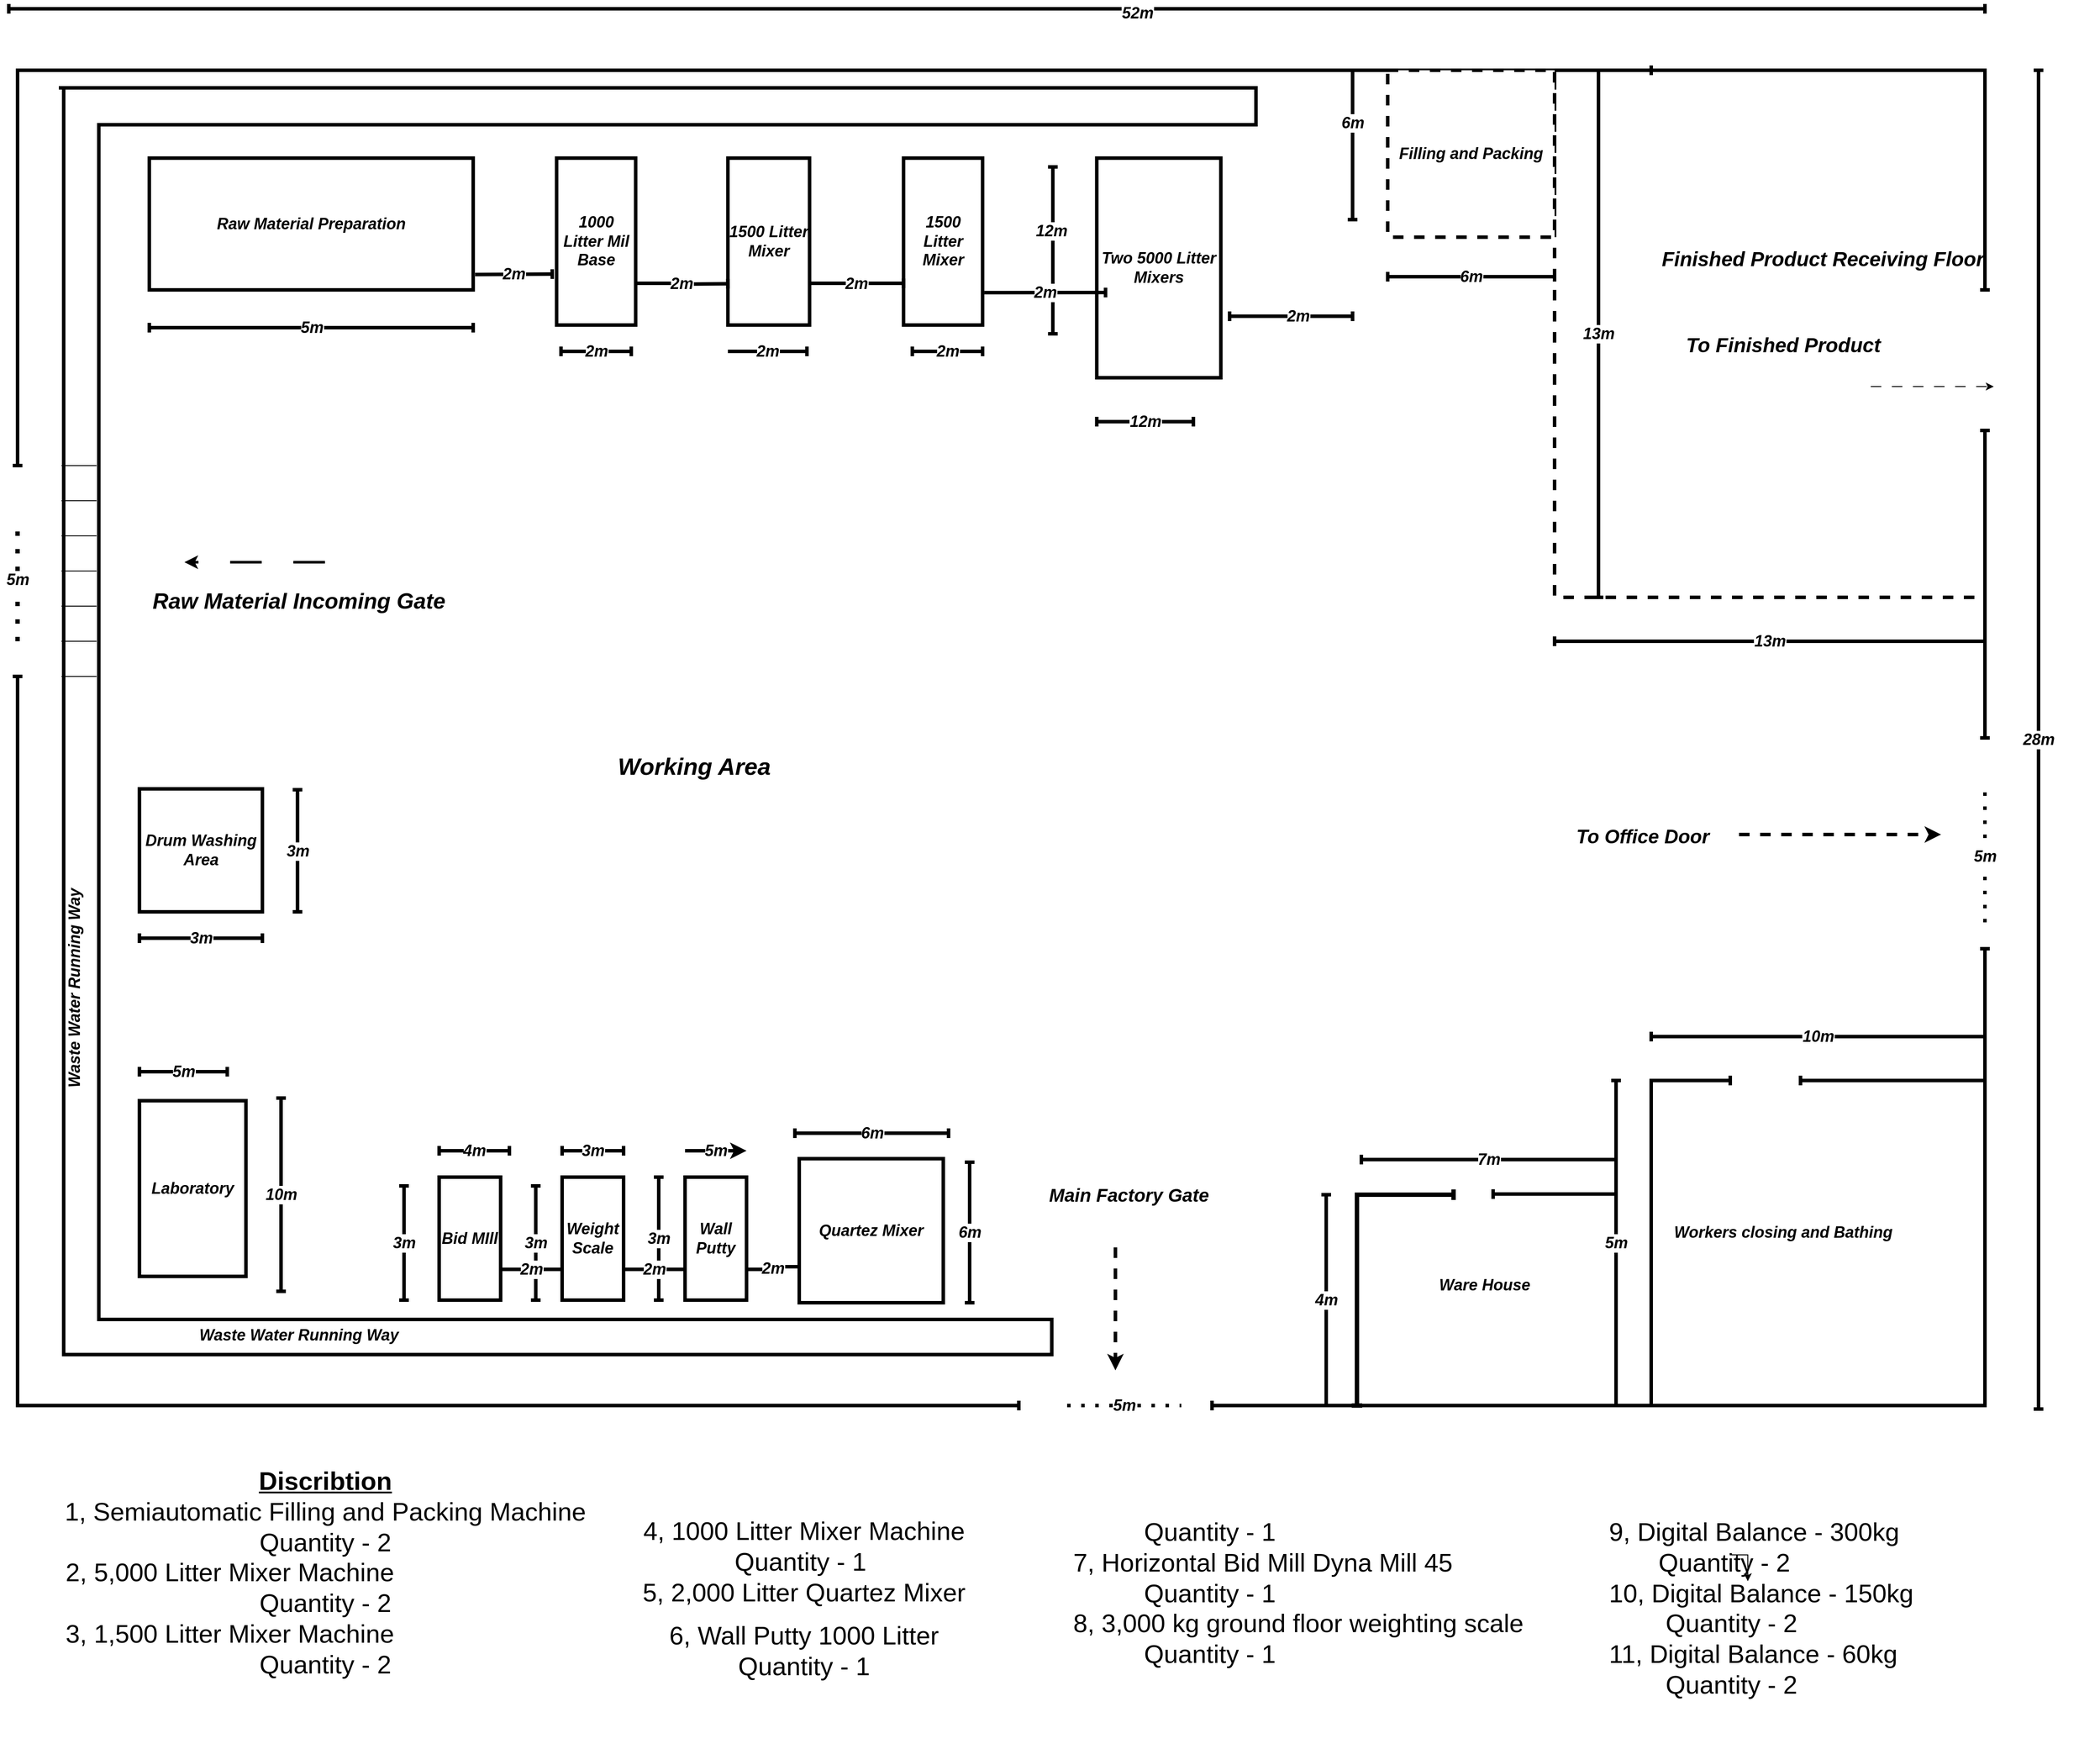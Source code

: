 <mxfile version="21.3.5" type="github">
  <diagram name="Page-1" id="xcbdZKyJoqE-qCtsX5F2">
    <mxGraphModel dx="3340" dy="168" grid="1" gridSize="10" guides="1" tooltips="1" connect="1" arrows="1" fold="1" page="1" pageScale="1" pageWidth="850" pageHeight="1100" math="0" shadow="0">
      <root>
        <mxCell id="0" />
        <mxCell id="1" parent="0" />
        <mxCell id="AoufAqwy2g0qDGBtJwME-7" value="" style="endArrow=baseDash;html=1;rounded=0;edgeStyle=orthogonalEdgeStyle;fontSize=18;fontStyle=3;startArrow=baseDash;startFill=0;endFill=0;strokeWidth=4;" edge="1" parent="1">
          <mxGeometry width="50" height="50" relative="1" as="geometry">
            <mxPoint x="-660" y="2170" as="sourcePoint" />
            <mxPoint x="1580" y="1970" as="targetPoint" />
            <Array as="points">
              <mxPoint x="-660" y="1720" />
              <mxPoint x="1580" y="1720" />
            </Array>
          </mxGeometry>
        </mxCell>
        <mxCell id="AoufAqwy2g0qDGBtJwME-8" value="" style="endArrow=baseDash;html=1;rounded=0;fontSize=18;fontStyle=3;strokeWidth=4;startArrow=baseDash;startFill=0;endFill=0;" edge="1" parent="1">
          <mxGeometry width="50" height="50" relative="1" as="geometry">
            <mxPoint x="-670" y="1650" as="sourcePoint" />
            <mxPoint x="1580" y="1650" as="targetPoint" />
          </mxGeometry>
        </mxCell>
        <mxCell id="AoufAqwy2g0qDGBtJwME-128" value="&lt;font style=&quot;font-size: 18px;&quot;&gt;52m&lt;/font&gt;" style="edgeLabel;html=1;align=center;verticalAlign=middle;resizable=0;points=[];fontStyle=3;fontSize=18;" vertex="1" connectable="0" parent="AoufAqwy2g0qDGBtJwME-8">
          <mxGeometry x="0.142" y="-5" relative="1" as="geometry">
            <mxPoint as="offset" />
          </mxGeometry>
        </mxCell>
        <mxCell id="AoufAqwy2g0qDGBtJwME-9" value="" style="endArrow=baseDash;html=1;rounded=0;fontSize=18;fontStyle=3;startArrow=baseDash;startFill=0;endFill=0;strokeWidth=4;" edge="1" parent="1">
          <mxGeometry width="50" height="50" relative="1" as="geometry">
            <mxPoint x="1580" y="2480" as="sourcePoint" />
            <mxPoint x="1580" y="2130" as="targetPoint" />
          </mxGeometry>
        </mxCell>
        <mxCell id="AoufAqwy2g0qDGBtJwME-10" value="" style="endArrow=baseDash;html=1;rounded=0;edgeStyle=orthogonalEdgeStyle;dashed=1;fontSize=18;fontStyle=3;startArrow=baseDash;startFill=0;endFill=0;strokeWidth=4;" edge="1" parent="1">
          <mxGeometry width="50" height="50" relative="1" as="geometry">
            <mxPoint x="1200" y="1720" as="sourcePoint" />
            <mxPoint x="1580" y="2320" as="targetPoint" />
            <Array as="points">
              <mxPoint x="1090" y="1720" />
              <mxPoint x="1090" y="2320" />
            </Array>
          </mxGeometry>
        </mxCell>
        <mxCell id="AoufAqwy2g0qDGBtJwME-11" value="13m" style="endArrow=baseDash;html=1;rounded=0;fontSize=18;fontStyle=3;startArrow=baseDash;startFill=0;endFill=0;strokeWidth=4;" edge="1" parent="1">
          <mxGeometry width="50" height="50" relative="1" as="geometry">
            <mxPoint x="1140" y="2320" as="sourcePoint" />
            <mxPoint x="1140" y="1720" as="targetPoint" />
          </mxGeometry>
        </mxCell>
        <mxCell id="AoufAqwy2g0qDGBtJwME-12" value="Filling and Packing" style="rounded=0;whiteSpace=wrap;html=1;dashed=1;fontSize=18;fontStyle=3;strokeWidth=4;" vertex="1" parent="1">
          <mxGeometry x="900" y="1720" width="190" height="190" as="geometry" />
        </mxCell>
        <mxCell id="AoufAqwy2g0qDGBtJwME-13" value="6m" style="endArrow=baseDash;html=1;rounded=0;fontSize=18;fontStyle=3;strokeWidth=4;endFill=0;startArrow=baseDash;startFill=0;" edge="1" parent="1">
          <mxGeometry width="50" height="50" relative="1" as="geometry">
            <mxPoint x="900" y="1955" as="sourcePoint" />
            <mxPoint x="1090" y="1955" as="targetPoint" />
          </mxGeometry>
        </mxCell>
        <mxCell id="AoufAqwy2g0qDGBtJwME-14" value="6m" style="endArrow=baseDash;html=1;rounded=0;fontSize=18;fontStyle=3;startArrow=baseDash;startFill=0;endFill=0;strokeWidth=4;" edge="1" parent="1">
          <mxGeometry x="0.294" width="50" height="50" relative="1" as="geometry">
            <mxPoint x="860" y="1890" as="sourcePoint" />
            <mxPoint x="860" y="1720" as="targetPoint" />
            <mxPoint as="offset" />
          </mxGeometry>
        </mxCell>
        <mxCell id="AoufAqwy2g0qDGBtJwME-15" value="Two 5000 Litter Mixers" style="rounded=0;whiteSpace=wrap;html=1;fontSize=18;fontStyle=3;strokeWidth=4;" vertex="1" parent="1">
          <mxGeometry x="568.75" y="1820" width="141.25" height="250" as="geometry" />
        </mxCell>
        <mxCell id="AoufAqwy2g0qDGBtJwME-16" value="12m" style="endArrow=baseDash;html=1;rounded=0;fontSize=18;fontStyle=3;startArrow=baseDash;startFill=0;endFill=0;strokeWidth=4;" edge="1" parent="1">
          <mxGeometry width="50" height="50" relative="1" as="geometry">
            <mxPoint x="678.75" y="2120" as="sourcePoint" />
            <mxPoint x="568.75" y="2120" as="targetPoint" />
          </mxGeometry>
        </mxCell>
        <mxCell id="AoufAqwy2g0qDGBtJwME-17" value="" style="endArrow=baseDash;html=1;rounded=0;fontSize=18;fontStyle=3;startArrow=baseDash;startFill=0;endFill=0;strokeWidth=4;" edge="1" parent="1">
          <mxGeometry width="50" height="50" relative="1" as="geometry">
            <mxPoint x="518.75" y="1830" as="sourcePoint" />
            <mxPoint x="518.75" y="2020" as="targetPoint" />
          </mxGeometry>
        </mxCell>
        <mxCell id="AoufAqwy2g0qDGBtJwME-98" value="12m" style="edgeLabel;html=1;align=center;verticalAlign=middle;resizable=0;points=[];fontSize=18;fontStyle=3" vertex="1" connectable="0" parent="AoufAqwy2g0qDGBtJwME-17">
          <mxGeometry x="-0.236" y="-2" relative="1" as="geometry">
            <mxPoint as="offset" />
          </mxGeometry>
        </mxCell>
        <mxCell id="AoufAqwy2g0qDGBtJwME-18" value="1500 Litter Mixer" style="rounded=0;whiteSpace=wrap;html=1;fontSize=18;fontStyle=3;strokeWidth=4;" vertex="1" parent="1">
          <mxGeometry x="348.75" y="1820" width="90" height="190" as="geometry" />
        </mxCell>
        <mxCell id="AoufAqwy2g0qDGBtJwME-37" value="2m" style="edgeStyle=orthogonalEdgeStyle;rounded=0;orthogonalLoop=1;jettySize=auto;html=1;exitX=1;exitY=0.75;exitDx=0;exitDy=0;entryX=0;entryY=0.75;entryDx=0;entryDy=0;fontSize=18;fontStyle=3;endArrow=baseDash;endFill=0;strokeWidth=4;" edge="1" parent="1" source="AoufAqwy2g0qDGBtJwME-20" target="AoufAqwy2g0qDGBtJwME-18">
          <mxGeometry relative="1" as="geometry" />
        </mxCell>
        <mxCell id="AoufAqwy2g0qDGBtJwME-20" value="1500 Litter Mixer" style="rounded=0;whiteSpace=wrap;html=1;fontSize=18;fontStyle=3;strokeWidth=4;" vertex="1" parent="1">
          <mxGeometry x="148.75" y="1820" width="93" height="190" as="geometry" />
        </mxCell>
        <mxCell id="AoufAqwy2g0qDGBtJwME-38" value="2m" style="edgeStyle=orthogonalEdgeStyle;rounded=0;orthogonalLoop=1;jettySize=auto;html=1;exitX=1;exitY=0.75;exitDx=0;exitDy=0;fontSize=18;fontStyle=3;endArrow=baseDash;endFill=0;strokeWidth=4;" edge="1" parent="1" source="AoufAqwy2g0qDGBtJwME-22">
          <mxGeometry relative="1" as="geometry">
            <mxPoint x="148.75" y="1963" as="targetPoint" />
          </mxGeometry>
        </mxCell>
        <mxCell id="AoufAqwy2g0qDGBtJwME-22" value="1000 Litter Mil Base" style="rounded=0;whiteSpace=wrap;html=1;fontSize=18;fontStyle=3;strokeWidth=4;" vertex="1" parent="1">
          <mxGeometry x="-46.25" y="1820" width="90" height="190" as="geometry" />
        </mxCell>
        <mxCell id="AoufAqwy2g0qDGBtJwME-30" value="Raw Material Preparation" style="rounded=0;whiteSpace=wrap;html=1;fontSize=18;fontStyle=3;strokeWidth=4;" vertex="1" parent="1">
          <mxGeometry x="-510" y="1820" width="368.75" height="150" as="geometry" />
        </mxCell>
        <mxCell id="AoufAqwy2g0qDGBtJwME-33" value="Drum Washing Area" style="whiteSpace=wrap;html=1;aspect=fixed;fontSize=18;fontStyle=3;strokeWidth=4;" vertex="1" parent="1">
          <mxGeometry x="-521.25" y="2538" width="140" height="140" as="geometry" />
        </mxCell>
        <mxCell id="AoufAqwy2g0qDGBtJwME-35" value="2m" style="endArrow=baseDash;html=1;rounded=0;fontSize=18;fontStyle=3;startArrow=baseDash;startFill=0;endFill=0;strokeWidth=4;" edge="1" parent="1">
          <mxGeometry width="50" height="50" relative="1" as="geometry">
            <mxPoint x="358.75" y="2040" as="sourcePoint" />
            <mxPoint x="438.75" y="2040" as="targetPoint" />
          </mxGeometry>
        </mxCell>
        <mxCell id="AoufAqwy2g0qDGBtJwME-36" value="2m" style="endArrow=baseDash;html=1;rounded=0;fontSize=18;exitX=1.021;exitY=0.806;exitDx=0;exitDy=0;exitPerimeter=0;fontStyle=3;endFill=0;strokeWidth=4;" edge="1" parent="1" source="AoufAqwy2g0qDGBtJwME-18">
          <mxGeometry width="50" height="50" relative="1" as="geometry">
            <mxPoint x="503.75" y="1974" as="sourcePoint" />
            <mxPoint x="578.75" y="1973" as="targetPoint" />
          </mxGeometry>
        </mxCell>
        <mxCell id="AoufAqwy2g0qDGBtJwME-46" value="" style="endArrow=baseDash;html=1;rounded=0;fontSize=18;fontStyle=3;endFill=0;startArrow=baseDash;startFill=0;strokeWidth=4;" edge="1" parent="1">
          <mxGeometry width="50" height="50" relative="1" as="geometry">
            <mxPoint x="1370" y="2870" as="sourcePoint" />
            <mxPoint x="1580" y="2870" as="targetPoint" />
          </mxGeometry>
        </mxCell>
        <mxCell id="AoufAqwy2g0qDGBtJwME-47" value="" style="endArrow=baseDash;html=1;rounded=0;fontSize=18;fontStyle=3;endFill=0;startArrow=baseDash;startFill=0;strokeWidth=4;" edge="1" parent="1">
          <mxGeometry width="50" height="50" relative="1" as="geometry">
            <mxPoint x="1290" y="2870" as="sourcePoint" />
            <mxPoint x="1200" y="3240" as="targetPoint" />
            <Array as="points">
              <mxPoint x="1200" y="2870" />
            </Array>
          </mxGeometry>
        </mxCell>
        <mxCell id="AoufAqwy2g0qDGBtJwME-48" value="10m" style="endArrow=baseDash;html=1;rounded=0;fontSize=18;fontStyle=3;endFill=0;startArrow=baseDash;startFill=0;strokeWidth=4;" edge="1" parent="1">
          <mxGeometry width="50" height="50" relative="1" as="geometry">
            <mxPoint x="1200" y="2820" as="sourcePoint" />
            <mxPoint x="1580" y="2820" as="targetPoint" />
          </mxGeometry>
        </mxCell>
        <mxCell id="AoufAqwy2g0qDGBtJwME-49" value="5m" style="endArrow=baseDash;html=1;rounded=0;fontSize=18;fontStyle=3;startArrow=baseDash;startFill=0;endFill=0;strokeWidth=4;" edge="1" parent="1">
          <mxGeometry width="50" height="50" relative="1" as="geometry">
            <mxPoint x="1160" y="2870" as="sourcePoint" />
            <mxPoint x="1160" y="3240" as="targetPoint" />
          </mxGeometry>
        </mxCell>
        <mxCell id="AoufAqwy2g0qDGBtJwME-50" value="" style="endArrow=baseDash;html=1;rounded=0;fontSize=18;fontStyle=3;startArrow=baseDash;startFill=0;strokeWidth=4;endFill=0;" edge="1" parent="1">
          <mxGeometry width="50" height="50" relative="1" as="geometry">
            <mxPoint x="1160" y="2999.29" as="sourcePoint" />
            <mxPoint x="1020" y="2999.29" as="targetPoint" />
          </mxGeometry>
        </mxCell>
        <mxCell id="AoufAqwy2g0qDGBtJwME-51" value="" style="endArrow=baseDash;html=1;rounded=0;fontSize=18;fontStyle=3;startArrow=baseDash;startFill=0;strokeWidth=5;endFill=0;" edge="1" parent="1">
          <mxGeometry width="50" height="50" relative="1" as="geometry">
            <mxPoint x="975" y="3000" as="sourcePoint" />
            <mxPoint x="865" y="3240" as="targetPoint" />
            <Array as="points">
              <mxPoint x="865" y="3000" />
            </Array>
          </mxGeometry>
        </mxCell>
        <mxCell id="AoufAqwy2g0qDGBtJwME-52" value="7m" style="endArrow=baseDash;html=1;rounded=0;fontSize=18;fontStyle=3;endFill=0;startArrow=baseDash;startFill=0;strokeWidth=4;" edge="1" parent="1">
          <mxGeometry width="50" height="50" relative="1" as="geometry">
            <mxPoint x="870" y="2960" as="sourcePoint" />
            <mxPoint x="1160" y="2960" as="targetPoint" />
          </mxGeometry>
        </mxCell>
        <mxCell id="AoufAqwy2g0qDGBtJwME-53" value="4m" style="endArrow=baseDash;html=1;rounded=0;fontSize=18;fontStyle=3;startArrow=baseDash;startFill=0;endFill=0;strokeWidth=4;" edge="1" parent="1">
          <mxGeometry width="50" height="50" relative="1" as="geometry">
            <mxPoint x="830" y="3000" as="sourcePoint" />
            <mxPoint x="830" y="3240" as="targetPoint" />
          </mxGeometry>
        </mxCell>
        <mxCell id="AoufAqwy2g0qDGBtJwME-55" value="" style="endArrow=baseDash;html=1;rounded=0;fontSize=18;fontStyle=3;endFill=0;startArrow=baseDash;startFill=0;strokeWidth=4;" edge="1" parent="1">
          <mxGeometry width="50" height="50" relative="1" as="geometry">
            <mxPoint x="1580" y="2720" as="sourcePoint" />
            <mxPoint x="700" y="3240" as="targetPoint" />
            <Array as="points">
              <mxPoint x="1580" y="3240" />
            </Array>
          </mxGeometry>
        </mxCell>
        <mxCell id="AoufAqwy2g0qDGBtJwME-56" value="" style="endArrow=baseDash;html=1;rounded=0;fontSize=18;fontStyle=3;endFill=0;startArrow=baseDash;startFill=0;strokeWidth=4;" edge="1" parent="1">
          <mxGeometry width="50" height="50" relative="1" as="geometry">
            <mxPoint x="480" y="3240" as="sourcePoint" />
            <mxPoint x="-660" y="2410" as="targetPoint" />
            <Array as="points">
              <mxPoint x="-330" y="3240" />
              <mxPoint x="-660" y="3240" />
              <mxPoint x="-660" y="2850" />
            </Array>
          </mxGeometry>
        </mxCell>
        <mxCell id="AoufAqwy2g0qDGBtJwME-57" value="Quartez Mixer" style="whiteSpace=wrap;html=1;aspect=fixed;fontSize=18;fontStyle=3;strokeWidth=4;" vertex="1" parent="1">
          <mxGeometry x="230" y="2959" width="164" height="164" as="geometry" />
        </mxCell>
        <mxCell id="AoufAqwy2g0qDGBtJwME-123" value="2m" style="edgeStyle=orthogonalEdgeStyle;rounded=0;orthogonalLoop=1;jettySize=auto;html=1;exitX=1;exitY=0.75;exitDx=0;exitDy=0;entryX=0;entryY=0.75;entryDx=0;entryDy=0;fontSize=18;fontStyle=3;strokeWidth=4;endArrow=baseDash;endFill=0;" edge="1" parent="1" source="AoufAqwy2g0qDGBtJwME-58" target="AoufAqwy2g0qDGBtJwME-57">
          <mxGeometry relative="1" as="geometry" />
        </mxCell>
        <mxCell id="AoufAqwy2g0qDGBtJwME-58" value="Wall Putty" style="rounded=0;whiteSpace=wrap;html=1;fontSize=18;fontStyle=3;strokeWidth=4;" vertex="1" parent="1">
          <mxGeometry x="100" y="2980" width="70" height="140" as="geometry" />
        </mxCell>
        <mxCell id="AoufAqwy2g0qDGBtJwME-60" value="3m" style="endArrow=baseDash;html=1;rounded=0;fontSize=18;fontStyle=3;endFill=0;startArrow=baseDash;startFill=0;strokeWidth=4;" edge="1" parent="1">
          <mxGeometry width="50" height="50" relative="1" as="geometry">
            <mxPoint x="70" y="3120" as="sourcePoint" />
            <mxPoint x="70" y="2980" as="targetPoint" />
          </mxGeometry>
        </mxCell>
        <mxCell id="AoufAqwy2g0qDGBtJwME-61" value="5m" style="endArrow=classic;html=1;rounded=0;fontSize=18;fontStyle=3;strokeWidth=4;" edge="1" parent="1">
          <mxGeometry width="50" height="50" relative="1" as="geometry">
            <mxPoint x="100" y="2950" as="sourcePoint" />
            <mxPoint x="170" y="2950" as="targetPoint" />
          </mxGeometry>
        </mxCell>
        <mxCell id="AoufAqwy2g0qDGBtJwME-122" value="2m" style="edgeStyle=orthogonalEdgeStyle;rounded=0;orthogonalLoop=1;jettySize=auto;html=1;exitX=1;exitY=0.75;exitDx=0;exitDy=0;entryX=0;entryY=0.75;entryDx=0;entryDy=0;fontSize=18;fontStyle=3;endArrow=baseDash;endFill=0;strokeWidth=4;" edge="1" parent="1" source="AoufAqwy2g0qDGBtJwME-62" target="AoufAqwy2g0qDGBtJwME-58">
          <mxGeometry relative="1" as="geometry" />
        </mxCell>
        <mxCell id="AoufAqwy2g0qDGBtJwME-62" value="Weight Scale" style="rounded=0;whiteSpace=wrap;html=1;fontSize=18;fontStyle=3;strokeWidth=4;" vertex="1" parent="1">
          <mxGeometry x="-40" y="2980" width="70" height="140" as="geometry" />
        </mxCell>
        <mxCell id="AoufAqwy2g0qDGBtJwME-63" value="3m" style="endArrow=baseDash;html=1;rounded=0;fontSize=18;fontStyle=3;endFill=0;startArrow=baseDash;startFill=0;strokeWidth=4;" edge="1" parent="1">
          <mxGeometry width="50" height="50" relative="1" as="geometry">
            <mxPoint x="-70" y="3120" as="sourcePoint" />
            <mxPoint x="-70" y="2990" as="targetPoint" />
          </mxGeometry>
        </mxCell>
        <mxCell id="AoufAqwy2g0qDGBtJwME-64" value="3m" style="endArrow=baseDash;html=1;rounded=0;fontSize=18;fontStyle=3;strokeWidth=4;endFill=0;startArrow=baseDash;startFill=0;" edge="1" parent="1">
          <mxGeometry width="50" height="50" relative="1" as="geometry">
            <mxPoint x="-40" y="2950" as="sourcePoint" />
            <mxPoint x="30" y="2950" as="targetPoint" />
          </mxGeometry>
        </mxCell>
        <mxCell id="AoufAqwy2g0qDGBtJwME-121" value="2m" style="edgeStyle=orthogonalEdgeStyle;rounded=0;orthogonalLoop=1;jettySize=auto;html=1;exitX=1;exitY=0.75;exitDx=0;exitDy=0;entryX=0;entryY=0.75;entryDx=0;entryDy=0;fontSize=18;fontStyle=3;strokeWidth=4;endArrow=baseDash;endFill=0;" edge="1" parent="1" source="AoufAqwy2g0qDGBtJwME-65" target="AoufAqwy2g0qDGBtJwME-62">
          <mxGeometry relative="1" as="geometry" />
        </mxCell>
        <mxCell id="AoufAqwy2g0qDGBtJwME-65" value="Bid MIll" style="rounded=0;whiteSpace=wrap;html=1;fontSize=18;fontStyle=3;strokeWidth=4;" vertex="1" parent="1">
          <mxGeometry x="-180" y="2980" width="70" height="140" as="geometry" />
        </mxCell>
        <mxCell id="AoufAqwy2g0qDGBtJwME-66" value="3m" style="endArrow=baseDash;html=1;rounded=0;fontSize=18;fontStyle=3;endFill=0;startArrow=baseDash;startFill=0;strokeWidth=4;" edge="1" parent="1">
          <mxGeometry width="50" height="50" relative="1" as="geometry">
            <mxPoint x="-220" y="3120" as="sourcePoint" />
            <mxPoint x="-220" y="2990" as="targetPoint" />
          </mxGeometry>
        </mxCell>
        <mxCell id="AoufAqwy2g0qDGBtJwME-67" value="4m" style="endArrow=baseDash;html=1;rounded=0;fontSize=18;fontStyle=3;strokeWidth=4;endFill=0;startArrow=baseDash;startFill=0;" edge="1" parent="1">
          <mxGeometry width="50" height="50" relative="1" as="geometry">
            <mxPoint x="-180" y="2950" as="sourcePoint" />
            <mxPoint x="-100" y="2950" as="targetPoint" />
          </mxGeometry>
        </mxCell>
        <mxCell id="AoufAqwy2g0qDGBtJwME-72" value="Laboratory" style="rounded=0;whiteSpace=wrap;html=1;fontSize=18;fontStyle=3;strokeWidth=4;" vertex="1" parent="1">
          <mxGeometry x="-521.25" y="2893" width="121.25" height="200" as="geometry" />
        </mxCell>
        <mxCell id="AoufAqwy2g0qDGBtJwME-73" value="10m" style="endArrow=baseDash;html=1;rounded=0;fontSize=18;fontStyle=3;endFill=0;startArrow=baseDash;startFill=0;strokeWidth=4;" edge="1" parent="1">
          <mxGeometry width="50" height="50" relative="1" as="geometry">
            <mxPoint x="-360" y="3110" as="sourcePoint" />
            <mxPoint x="-360" y="2890" as="targetPoint" />
          </mxGeometry>
        </mxCell>
        <mxCell id="AoufAqwy2g0qDGBtJwME-74" value="5m" style="endArrow=baseDash;html=1;rounded=0;fontSize=18;fontStyle=3;strokeWidth=4;endFill=0;startArrow=baseDash;startFill=0;" edge="1" parent="1">
          <mxGeometry width="50" height="50" relative="1" as="geometry">
            <mxPoint x="-521.25" y="2860" as="sourcePoint" />
            <mxPoint x="-421.25" y="2860" as="targetPoint" />
          </mxGeometry>
        </mxCell>
        <mxCell id="AoufAqwy2g0qDGBtJwME-77" value="" style="endArrow=baseDash;html=1;rounded=0;fontSize=18;fontStyle=3;strokeWidth=4;endFill=0;" edge="1" parent="1">
          <mxGeometry width="50" height="50" relative="1" as="geometry">
            <mxPoint x="-607.5" y="1740" as="sourcePoint" />
            <mxPoint x="-607.5" y="1740" as="targetPoint" />
            <Array as="points">
              <mxPoint x="750" y="1740" />
              <mxPoint x="750" y="1782" />
              <mxPoint x="-567.5" y="1782" />
              <mxPoint x="-567.5" y="2462" />
              <mxPoint x="-567.5" y="3142" />
              <mxPoint x="517.5" y="3142" />
              <mxPoint x="517.5" y="3182" />
              <mxPoint x="-607.5" y="3182" />
              <mxPoint x="-607.5" y="2462" />
            </Array>
          </mxGeometry>
        </mxCell>
        <mxCell id="AoufAqwy2g0qDGBtJwME-78" value="3m" style="endArrow=baseDash;html=1;rounded=0;fontSize=18;fontStyle=3;endFill=0;startArrow=baseDash;startFill=0;strokeWidth=4;" edge="1" parent="1">
          <mxGeometry width="50" height="50" relative="1" as="geometry">
            <mxPoint x="-521.25" y="2708" as="sourcePoint" />
            <mxPoint x="-381.25" y="2708" as="targetPoint" />
          </mxGeometry>
        </mxCell>
        <mxCell id="AoufAqwy2g0qDGBtJwME-83" value="2m" style="endArrow=baseDash;html=1;rounded=0;fontSize=18;fontStyle=3;endFill=0;startArrow=baseDash;startFill=0;strokeWidth=4;" edge="1" parent="1">
          <mxGeometry width="50" height="50" relative="1" as="geometry">
            <mxPoint x="38.75" y="2040" as="sourcePoint" />
            <mxPoint x="-41.25" y="2040" as="targetPoint" />
          </mxGeometry>
        </mxCell>
        <mxCell id="AoufAqwy2g0qDGBtJwME-84" value="2m" style="endArrow=baseDash;html=1;rounded=0;fontSize=18;fontStyle=3;endFill=0;strokeWidth=4;" edge="1" parent="1">
          <mxGeometry width="50" height="50" relative="1" as="geometry">
            <mxPoint x="148.75" y="2040" as="sourcePoint" />
            <mxPoint x="238.75" y="2040" as="targetPoint" />
          </mxGeometry>
        </mxCell>
        <mxCell id="AoufAqwy2g0qDGBtJwME-85" value="Ware House" style="text;html=1;align=center;verticalAlign=middle;resizable=0;points=[];autosize=1;strokeColor=none;fillColor=none;fontSize=18;fontStyle=3" vertex="1" parent="1">
          <mxGeometry x="945" y="3083" width="130" height="40" as="geometry" />
        </mxCell>
        <mxCell id="AoufAqwy2g0qDGBtJwME-86" value="&amp;nbsp; &amp;nbsp; &amp;nbsp; &amp;nbsp; &amp;nbsp; &amp;nbsp; &amp;nbsp; &amp;nbsp; &amp;nbsp; &amp;nbsp; &amp;nbsp; &amp;nbsp; Workers closing and Bathing" style="text;html=1;align=center;verticalAlign=middle;resizable=0;points=[];autosize=1;strokeColor=none;fillColor=none;fontSize=18;fontStyle=3" vertex="1" parent="1">
          <mxGeometry x="1095" y="3023" width="390" height="40" as="geometry" />
        </mxCell>
        <mxCell id="AoufAqwy2g0qDGBtJwME-87" value="Main Factory Gate" style="text;html=1;align=center;verticalAlign=middle;resizable=0;points=[];autosize=1;strokeColor=none;fillColor=none;fontSize=21;fontStyle=3" vertex="1" parent="1">
          <mxGeometry x="500" y="2980" width="210" height="40" as="geometry" />
        </mxCell>
        <mxCell id="AoufAqwy2g0qDGBtJwME-88" value="" style="endArrow=classic;html=1;rounded=0;dashed=1;fontSize=18;fontStyle=3;strokeWidth=4;" edge="1" parent="1">
          <mxGeometry width="50" height="50" relative="1" as="geometry">
            <mxPoint x="590" y="3060" as="sourcePoint" />
            <mxPoint x="590" y="3200" as="targetPoint" />
          </mxGeometry>
        </mxCell>
        <mxCell id="AoufAqwy2g0qDGBtJwME-89" value="To Office Door" style="text;html=1;align=center;verticalAlign=middle;resizable=0;points=[];autosize=1;strokeColor=none;fillColor=none;fontSize=22;fontStyle=3" vertex="1" parent="1">
          <mxGeometry x="1100" y="2573" width="180" height="40" as="geometry" />
        </mxCell>
        <mxCell id="AoufAqwy2g0qDGBtJwME-90" value="" style="endArrow=classic;html=1;rounded=0;fontSize=18;fontStyle=3;strokeWidth=4;dashed=1;" edge="1" parent="1">
          <mxGeometry width="50" height="50" relative="1" as="geometry">
            <mxPoint x="1300" y="2590" as="sourcePoint" />
            <mxPoint x="1530" y="2590" as="targetPoint" />
          </mxGeometry>
        </mxCell>
        <mxCell id="AoufAqwy2g0qDGBtJwME-91" value="28m" style="endArrow=baseDash;html=1;rounded=0;fontSize=18;fontStyle=3;strokeWidth=4;startArrow=baseDash;startFill=0;endFill=0;" edge="1" parent="1">
          <mxGeometry width="50" height="50" relative="1" as="geometry">
            <mxPoint x="1641" y="3244" as="sourcePoint" />
            <mxPoint x="1641" y="1720" as="targetPoint" />
          </mxGeometry>
        </mxCell>
        <mxCell id="AoufAqwy2g0qDGBtJwME-92" value="13m" style="endArrow=baseDash;html=1;rounded=0;fontSize=18;fontStyle=3;strokeWidth=4;startArrow=baseDash;startFill=0;endFill=0;" edge="1" parent="1">
          <mxGeometry width="50" height="50" relative="1" as="geometry">
            <mxPoint x="1090" y="2370" as="sourcePoint" />
            <mxPoint x="1580" y="2370" as="targetPoint" />
          </mxGeometry>
        </mxCell>
        <mxCell id="AoufAqwy2g0qDGBtJwME-93" value="Finished Product Receiving Floor" style="text;html=1;align=center;verticalAlign=middle;resizable=0;points=[];autosize=1;strokeColor=none;fillColor=none;fontSize=23;fontStyle=3" vertex="1" parent="1">
          <mxGeometry x="1200" y="1915" width="390" height="40" as="geometry" />
        </mxCell>
        <mxCell id="AoufAqwy2g0qDGBtJwME-94" value="To Finished Product" style="text;html=1;align=center;verticalAlign=middle;resizable=0;points=[];autosize=1;strokeColor=none;fillColor=none;fontSize=23;fontStyle=3" vertex="1" parent="1">
          <mxGeometry x="1230" y="2013" width="240" height="40" as="geometry" />
        </mxCell>
        <mxCell id="AoufAqwy2g0qDGBtJwME-95" value="" style="endArrow=classic;html=1;rounded=0;dashed=1;dashPattern=12 12;fontSize=18;fontStyle=3" edge="1" parent="1">
          <mxGeometry width="50" height="50" relative="1" as="geometry">
            <mxPoint x="1450" y="2080" as="sourcePoint" />
            <mxPoint x="1590" y="2080" as="targetPoint" />
          </mxGeometry>
        </mxCell>
        <mxCell id="AoufAqwy2g0qDGBtJwME-96" value="5m" style="endArrow=none;dashed=1;html=1;dashPattern=1 3;strokeWidth=4;rounded=0;fontSize=18;fontStyle=3" edge="1" parent="1">
          <mxGeometry width="50" height="50" relative="1" as="geometry">
            <mxPoint x="1580" y="2690" as="sourcePoint" />
            <mxPoint x="1580" y="2540" as="targetPoint" />
          </mxGeometry>
        </mxCell>
        <mxCell id="AoufAqwy2g0qDGBtJwME-97" value="5m" style="endArrow=none;dashed=1;html=1;dashPattern=1 3;strokeWidth=4;rounded=0;fontSize=18;fontStyle=3" edge="1" parent="1">
          <mxGeometry width="50" height="50" relative="1" as="geometry">
            <mxPoint x="535" y="3240" as="sourcePoint" />
            <mxPoint x="665" y="3240" as="targetPoint" />
          </mxGeometry>
        </mxCell>
        <mxCell id="AoufAqwy2g0qDGBtJwME-99" value="2m" style="endArrow=baseDash;html=1;rounded=0;fontSize=18;fontStyle=3;strokeWidth=4;endFill=0;startArrow=baseDash;startFill=0;" edge="1" parent="1">
          <mxGeometry x="0.111" width="50" height="50" relative="1" as="geometry">
            <mxPoint x="720" y="2000" as="sourcePoint" />
            <mxPoint x="860" y="2000" as="targetPoint" />
            <mxPoint as="offset" />
          </mxGeometry>
        </mxCell>
        <mxCell id="AoufAqwy2g0qDGBtJwME-104" value="5m" style="endArrow=baseDash;html=1;rounded=0;fontSize=18;fontStyle=3;endFill=0;startArrow=baseDash;startFill=0;strokeWidth=4;" edge="1" parent="1">
          <mxGeometry width="50" height="50" relative="1" as="geometry">
            <mxPoint x="-510" y="2013" as="sourcePoint" />
            <mxPoint x="-141.25" y="2013" as="targetPoint" />
          </mxGeometry>
        </mxCell>
        <mxCell id="AoufAqwy2g0qDGBtJwME-105" value="3m" style="endArrow=baseDash;html=1;rounded=0;fontSize=18;fontStyle=3;strokeWidth=4;endFill=0;startArrow=baseDash;startFill=0;" edge="1" parent="1">
          <mxGeometry width="50" height="50" relative="1" as="geometry">
            <mxPoint x="-341.25" y="2678" as="sourcePoint" />
            <mxPoint x="-341.25" y="2539" as="targetPoint" />
          </mxGeometry>
        </mxCell>
        <mxCell id="AoufAqwy2g0qDGBtJwME-106" value="" style="endArrow=classic;html=1;rounded=0;dashed=1;dashPattern=12 12;fontSize=21;fontStyle=3;strokeWidth=3;" edge="1" parent="1">
          <mxGeometry width="50" height="50" relative="1" as="geometry">
            <mxPoint x="-310" y="2280" as="sourcePoint" />
            <mxPoint x="-470" y="2280" as="targetPoint" />
          </mxGeometry>
        </mxCell>
        <mxCell id="AoufAqwy2g0qDGBtJwME-107" value="&lt;font style=&quot;font-size: 25px;&quot;&gt;Raw Material Incoming Gate&lt;/font&gt;" style="text;html=1;align=center;verticalAlign=middle;resizable=0;points=[];autosize=1;strokeColor=none;fillColor=none;fontSize=21;fontStyle=3;strokeWidth=3;" vertex="1" parent="1">
          <mxGeometry x="-520" y="2303" width="360" height="40" as="geometry" />
        </mxCell>
        <mxCell id="AoufAqwy2g0qDGBtJwME-108" value="5m" style="endArrow=none;dashed=1;html=1;dashPattern=1 3;strokeWidth=5;rounded=0;fontSize=18;fontStyle=3" edge="1" parent="1">
          <mxGeometry width="50" height="50" relative="1" as="geometry">
            <mxPoint x="-660" y="2370" as="sourcePoint" />
            <mxPoint x="-660" y="2230" as="targetPoint" />
          </mxGeometry>
        </mxCell>
        <mxCell id="AoufAqwy2g0qDGBtJwME-109" value="Waste Water Running Way" style="text;html=1;align=center;verticalAlign=middle;resizable=0;points=[];autosize=1;strokeColor=none;fillColor=none;fontSize=18;fontStyle=3" vertex="1" parent="1">
          <mxGeometry x="-465" y="3140" width="250" height="40" as="geometry" />
        </mxCell>
        <mxCell id="AoufAqwy2g0qDGBtJwME-110" value="Waste Water Running Way" style="text;html=1;align=center;verticalAlign=middle;resizable=0;points=[];autosize=1;strokeColor=none;fillColor=none;rotation=-90;fontSize=18;fontStyle=3" vertex="1" parent="1">
          <mxGeometry x="-720" y="2745" width="250" height="40" as="geometry" />
        </mxCell>
        <mxCell id="AoufAqwy2g0qDGBtJwME-114" value="" style="endArrow=none;html=1;rounded=0;fontSize=18;fontStyle=3" edge="1" parent="1">
          <mxGeometry width="50" height="50" relative="1" as="geometry">
            <mxPoint x="-610" y="2410" as="sourcePoint" />
            <mxPoint x="-570" y="2410" as="targetPoint" />
          </mxGeometry>
        </mxCell>
        <mxCell id="AoufAqwy2g0qDGBtJwME-115" value="" style="endArrow=none;html=1;rounded=0;fontSize=18;fontStyle=3" edge="1" parent="1">
          <mxGeometry width="50" height="50" relative="1" as="geometry">
            <mxPoint x="-610" y="2370" as="sourcePoint" />
            <mxPoint x="-570" y="2370" as="targetPoint" />
          </mxGeometry>
        </mxCell>
        <mxCell id="AoufAqwy2g0qDGBtJwME-116" value="" style="endArrow=none;html=1;rounded=0;fontSize=18;fontStyle=3" edge="1" parent="1">
          <mxGeometry width="50" height="50" relative="1" as="geometry">
            <mxPoint x="-610" y="2330" as="sourcePoint" />
            <mxPoint x="-570" y="2330" as="targetPoint" />
          </mxGeometry>
        </mxCell>
        <mxCell id="AoufAqwy2g0qDGBtJwME-117" value="" style="endArrow=none;html=1;rounded=0;fontSize=18;fontStyle=3" edge="1" parent="1">
          <mxGeometry width="50" height="50" relative="1" as="geometry">
            <mxPoint x="-610" y="2290" as="sourcePoint" />
            <mxPoint x="-570" y="2290" as="targetPoint" />
          </mxGeometry>
        </mxCell>
        <mxCell id="AoufAqwy2g0qDGBtJwME-118" value="" style="endArrow=none;html=1;rounded=0;fontSize=18;fontStyle=3" edge="1" parent="1">
          <mxGeometry width="50" height="50" relative="1" as="geometry">
            <mxPoint x="-610" y="2250" as="sourcePoint" />
            <mxPoint x="-570" y="2250" as="targetPoint" />
          </mxGeometry>
        </mxCell>
        <mxCell id="AoufAqwy2g0qDGBtJwME-119" value="" style="endArrow=none;html=1;rounded=0;fontSize=18;fontStyle=3" edge="1" parent="1">
          <mxGeometry width="50" height="50" relative="1" as="geometry">
            <mxPoint x="-610" y="2210" as="sourcePoint" />
            <mxPoint x="-570" y="2210" as="targetPoint" />
          </mxGeometry>
        </mxCell>
        <mxCell id="AoufAqwy2g0qDGBtJwME-120" value="" style="endArrow=none;html=1;rounded=0;fontSize=18;fontStyle=3" edge="1" parent="1">
          <mxGeometry width="50" height="50" relative="1" as="geometry">
            <mxPoint x="-610" y="2170" as="sourcePoint" />
            <mxPoint x="-570" y="2170" as="targetPoint" />
          </mxGeometry>
        </mxCell>
        <mxCell id="AoufAqwy2g0qDGBtJwME-124" value="6m" style="endArrow=baseDash;html=1;rounded=0;fontSize=18;fontStyle=3;strokeWidth=4;endFill=0;startArrow=baseDash;startFill=0;" edge="1" parent="1">
          <mxGeometry width="50" height="50" relative="1" as="geometry">
            <mxPoint x="225" y="2930" as="sourcePoint" />
            <mxPoint x="400" y="2930" as="targetPoint" />
          </mxGeometry>
        </mxCell>
        <mxCell id="AoufAqwy2g0qDGBtJwME-125" value="6m" style="endArrow=baseDash;html=1;rounded=0;fontSize=18;fontStyle=3;strokeWidth=4;endFill=0;startArrow=baseDash;startFill=0;" edge="1" parent="1">
          <mxGeometry width="50" height="50" relative="1" as="geometry">
            <mxPoint x="424" y="2963" as="sourcePoint" />
            <mxPoint x="424" y="3123" as="targetPoint" />
          </mxGeometry>
        </mxCell>
        <mxCell id="AoufAqwy2g0qDGBtJwME-126" value="Working Area" style="text;html=1;align=center;verticalAlign=middle;resizable=0;points=[];autosize=1;strokeColor=none;fillColor=none;fontSize=27;fontStyle=3" vertex="1" parent="1">
          <mxGeometry x="10" y="2488" width="200" height="50" as="geometry" />
        </mxCell>
        <mxCell id="AoufAqwy2g0qDGBtJwME-127" value="&lt;font style=&quot;font-size: 18px;&quot;&gt;2m&lt;/font&gt;" style="endArrow=baseDash;html=1;rounded=0;fontStyle=3;fontSize=18;endFill=0;strokeWidth=4;exitX=1.006;exitY=0.883;exitDx=0;exitDy=0;exitPerimeter=0;" edge="1" parent="1" source="AoufAqwy2g0qDGBtJwME-30">
          <mxGeometry width="50" height="50" relative="1" as="geometry">
            <mxPoint x="-51.25" y="1950" as="sourcePoint" />
            <mxPoint x="-51.25" y="1952" as="targetPoint" />
          </mxGeometry>
        </mxCell>
        <mxCell id="AoufAqwy2g0qDGBtJwME-133" value="&lt;font size=&quot;1&quot; style=&quot;&quot;&gt;&lt;span style=&quot;font-size: 29px;&quot;&gt;&lt;u style=&quot;font-weight: bold;&quot;&gt;Discribtion&lt;/u&gt;&lt;br&gt;1, Semiautomatic Filling and Packing Machine&lt;br&gt;Quantity - 2&lt;br&gt;2, 5,000 Litter Mixer Machine&amp;nbsp; &amp;nbsp; &amp;nbsp; &amp;nbsp; &amp;nbsp; &amp;nbsp; &amp;nbsp; &amp;nbsp; &amp;nbsp; &amp;nbsp; &amp;nbsp; &amp;nbsp; &amp;nbsp; &amp;nbsp;&lt;br&gt;Quantity - 2&lt;br&gt;3, 1,500 Litter Mixer Machine&amp;nbsp; &amp;nbsp; &amp;nbsp; &amp;nbsp; &amp;nbsp; &amp;nbsp; &amp;nbsp; &amp;nbsp; &amp;nbsp; &amp;nbsp; &amp;nbsp; &amp;nbsp; &amp;nbsp; &amp;nbsp;&lt;br&gt;Quantity - 2 &lt;br&gt;&lt;br&gt;&lt;br&gt;&lt;/span&gt;&lt;/font&gt;" style="text;html=1;align=center;verticalAlign=middle;resizable=0;points=[];autosize=1;strokeColor=none;fillColor=none;" vertex="1" parent="1">
          <mxGeometry x="-620" y="3300" width="620" height="330" as="geometry" />
        </mxCell>
        <mxCell id="AoufAqwy2g0qDGBtJwME-134" value="&lt;font style=&quot;font-size: 29px;&quot;&gt;4, 1000 Litter Mixer Machine&lt;br style=&quot;border-color: var(--border-color);&quot;&gt;&lt;/font&gt;&lt;span style=&quot;font-size: 29px;&quot;&gt;Quantity - 1&amp;nbsp;&lt;/span&gt;&lt;br style=&quot;border-color: var(--border-color); font-size: 29px;&quot;&gt;&lt;font style=&quot;font-size: 29px;&quot;&gt;5, 2,000 Litter Quartez Mixer&lt;/font&gt;&lt;br style=&quot;border-color: var(--border-color); font-size: 29px; text-align: left;&quot;&gt;&lt;br style=&quot;border-color: var(--border-color); font-size: 29px;&quot;&gt;&lt;span style=&quot;font-size: 29px;&quot;&gt;6, Wall Putty 1000 Litter&lt;/span&gt;&lt;br style=&quot;border-color: var(--border-color); font-size: 29px;&quot;&gt;&lt;span style=&quot;font-size: 29px;&quot;&gt;Quantity - 1&lt;/span&gt;" style="text;html=1;align=center;verticalAlign=middle;resizable=0;points=[];autosize=1;strokeColor=none;fillColor=none;" vertex="1" parent="1">
          <mxGeometry x="40" y="3360" width="390" height="200" as="geometry" />
        </mxCell>
        <mxCell id="AoufAqwy2g0qDGBtJwME-136" value="&lt;font style=&quot;font-size: 29px;&quot;&gt;&amp;nbsp; &amp;nbsp; &amp;nbsp; &amp;nbsp; &amp;nbsp; Quantity - 1&lt;br&gt;7, Horizontal Bid Mill Dyna Mill 45&lt;br&gt;&amp;nbsp; &amp;nbsp; &amp;nbsp; &amp;nbsp; &amp;nbsp; Quantity - 1&lt;br&gt;8, 3,000 kg ground floor weighting scale&lt;br&gt;&amp;nbsp; &amp;nbsp; &amp;nbsp; &amp;nbsp; &amp;nbsp; Quantity - 1&lt;/font&gt;" style="text;whiteSpace=wrap;html=1;" vertex="1" parent="1">
          <mxGeometry x="540" y="3360" width="560" height="50" as="geometry" />
        </mxCell>
        <mxCell id="AoufAqwy2g0qDGBtJwME-138" style="edgeStyle=orthogonalEdgeStyle;rounded=0;orthogonalLoop=1;jettySize=auto;html=1;exitX=0.25;exitY=1;exitDx=0;exitDy=0;" edge="1" parent="1" source="AoufAqwy2g0qDGBtJwME-137">
          <mxGeometry relative="1" as="geometry">
            <mxPoint x="1310" y="3440" as="targetPoint" />
          </mxGeometry>
        </mxCell>
        <mxCell id="AoufAqwy2g0qDGBtJwME-137" value="&lt;font style=&quot;font-size: 29px;&quot;&gt;9, Digital Balance - 300kg&lt;br&gt;&amp;nbsp; &amp;nbsp; &amp;nbsp; &amp;nbsp;Quantity - 2&lt;br&gt;10, Digital Balance - 150kg&lt;br&gt;&amp;nbsp;&lt;span style=&quot;white-space: pre;&quot;&gt;&#x9;&lt;/span&gt;Quantity - 2&lt;br&gt;11, Digital Balance - 60kg&lt;br&gt;&amp;nbsp;&lt;span style=&quot;white-space: pre;&quot;&gt;&#x9;&lt;/span&gt;Quantity - 2&lt;/font&gt;" style="text;whiteSpace=wrap;html=1;" vertex="1" parent="1">
          <mxGeometry x="1150" y="3360" width="560" height="50" as="geometry" />
        </mxCell>
      </root>
    </mxGraphModel>
  </diagram>
</mxfile>
